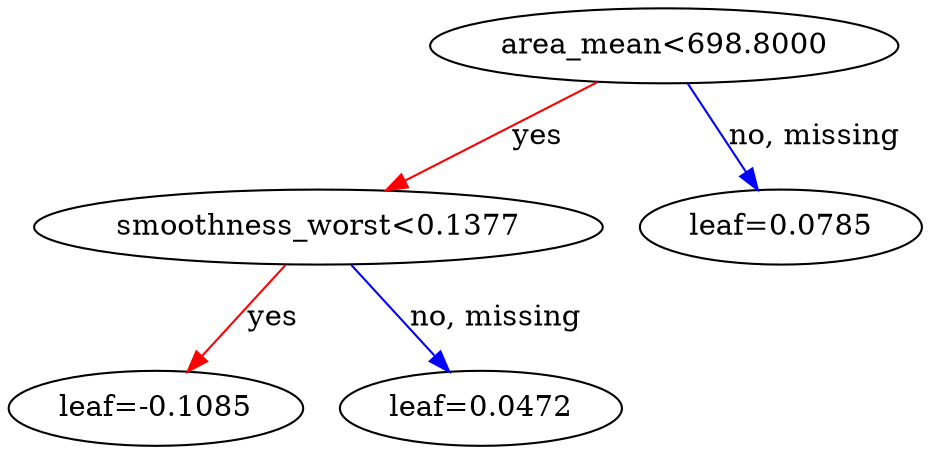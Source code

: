 digraph {
    graph [ rankdir=TB ]
    graph [ rankdir="UD" ]

    0 [ label="area_mean<698.8000" ]
    0 -> 1 [label="yes" color="#FF0000"]
    0 -> 2 [label="no, missing" color="#0000FF"]

    1 [ label="smoothness_worst<0.1377" ]
    1 -> 3 [label="yes" color="#FF0000"]
    1 -> 4 [label="no, missing" color="#0000FF"]

    3 [ label="leaf=-0.1085" ]

    4 [ label="leaf=0.0472" ]

    2 [ label="leaf=0.0785" ]
}
